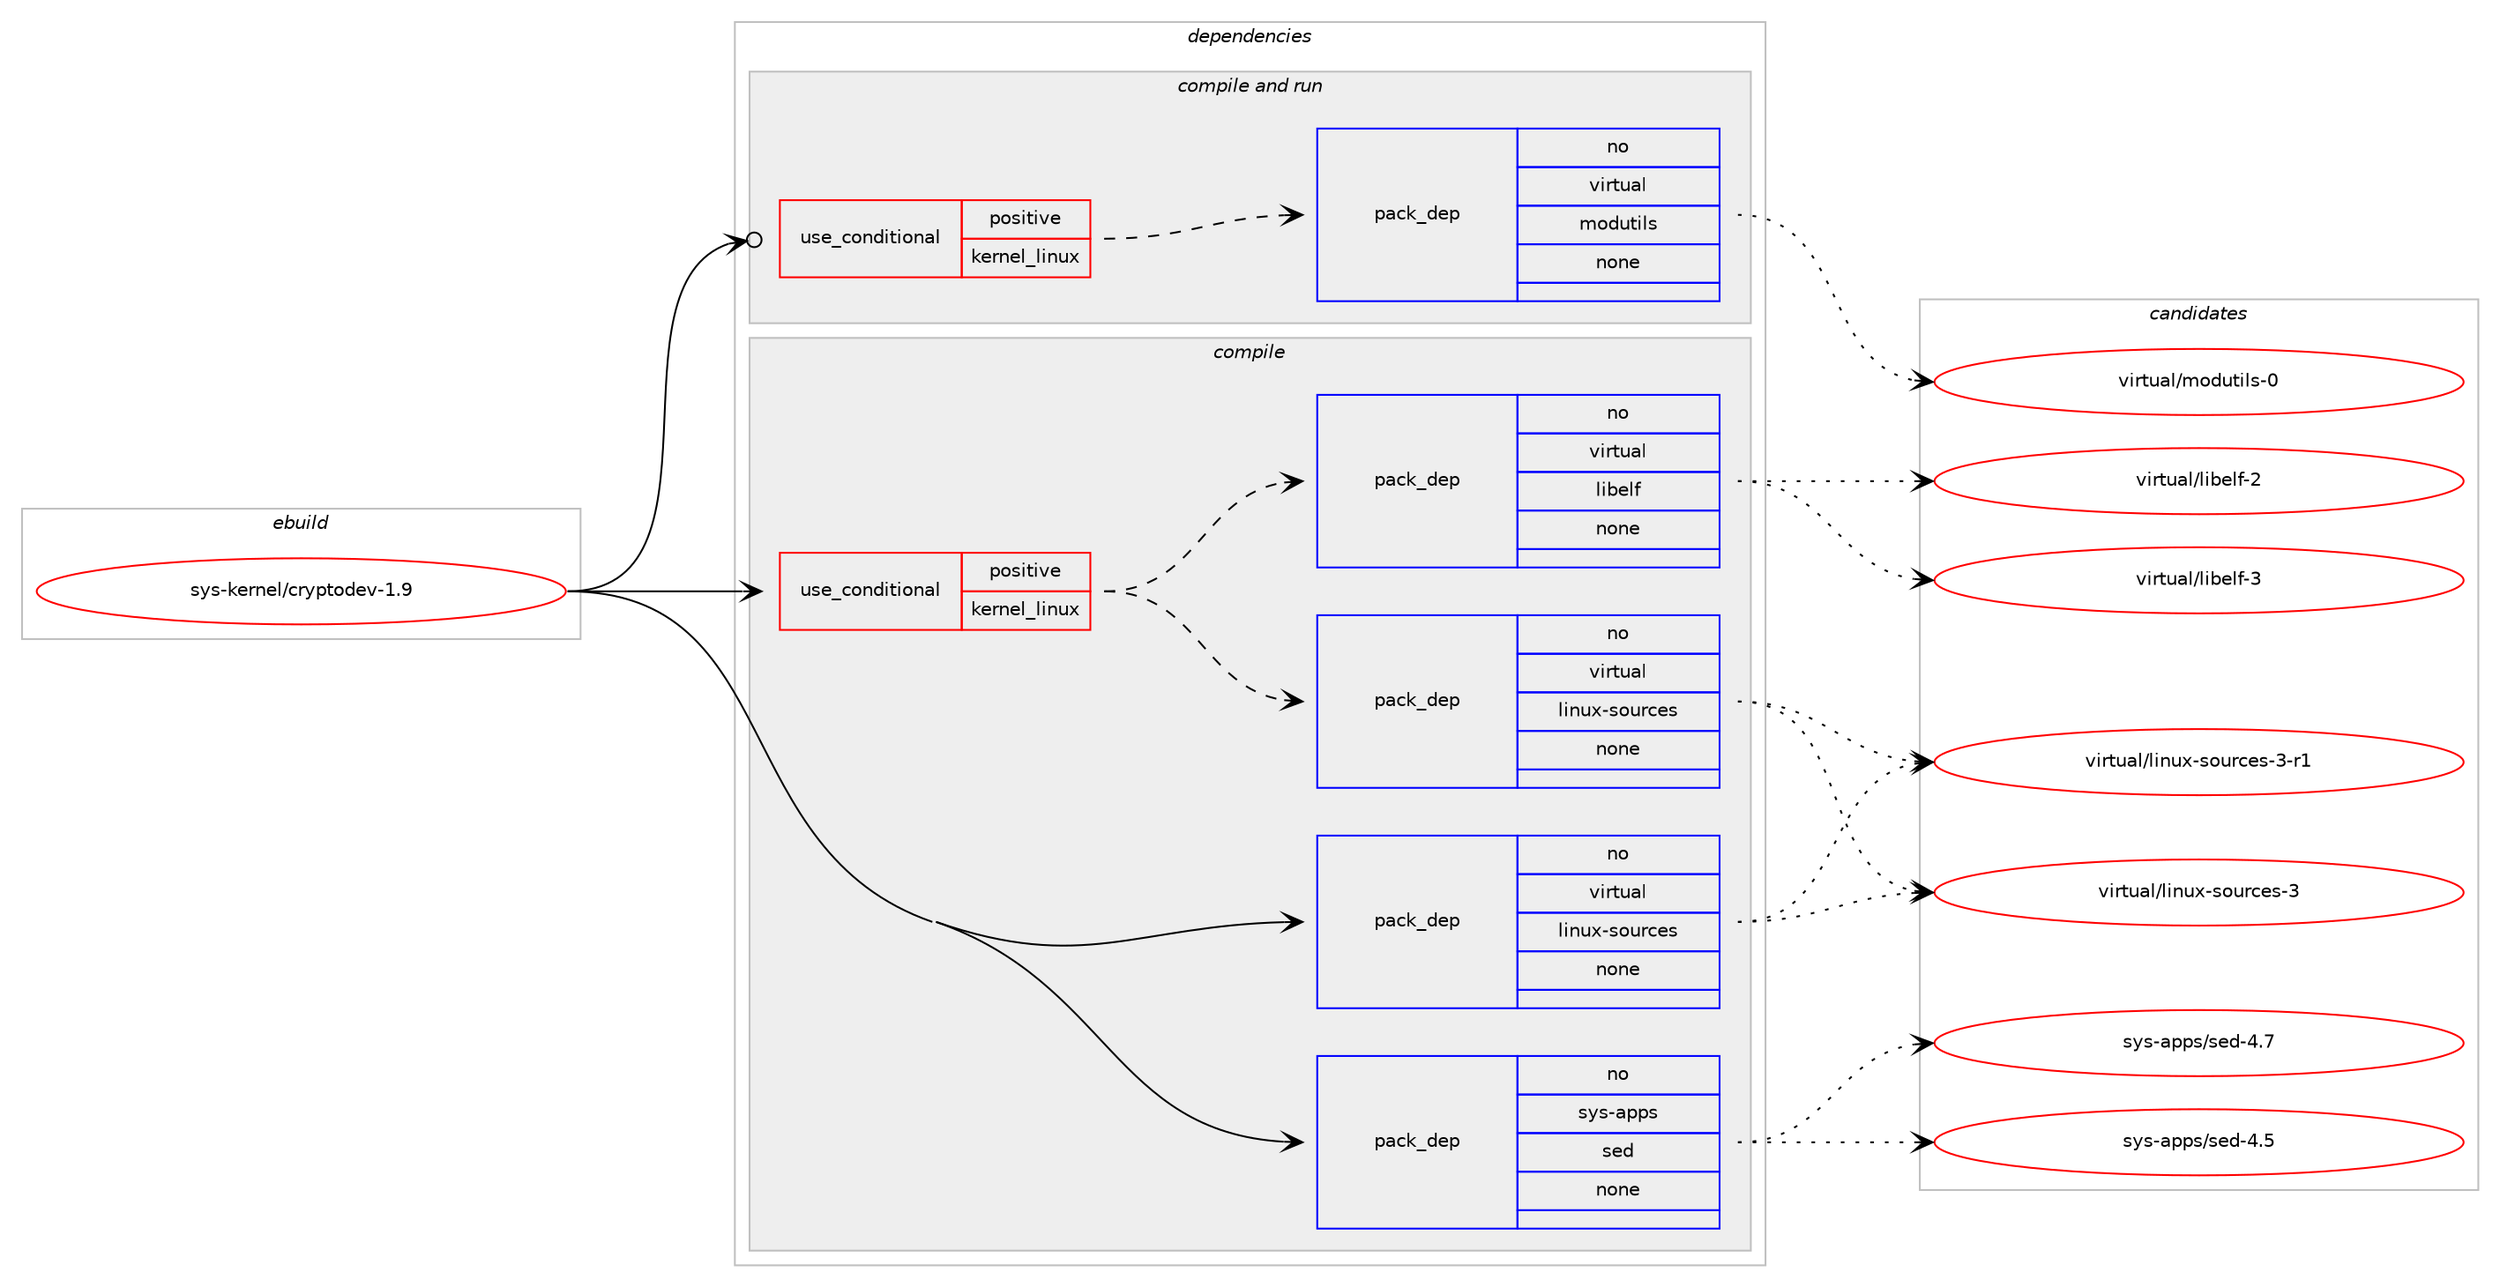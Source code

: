 digraph prolog {

# *************
# Graph options
# *************

newrank=true;
concentrate=true;
compound=true;
graph [rankdir=LR,fontname=Helvetica,fontsize=10,ranksep=1.5];#, ranksep=2.5, nodesep=0.2];
edge  [arrowhead=vee];
node  [fontname=Helvetica,fontsize=10];

# **********
# The ebuild
# **********

subgraph cluster_leftcol {
color=gray;
rank=same;
label=<<i>ebuild</i>>;
id [label="sys-kernel/cryptodev-1.9", color=red, width=4, href="../sys-kernel/cryptodev-1.9.svg"];
}

# ****************
# The dependencies
# ****************

subgraph cluster_midcol {
color=gray;
label=<<i>dependencies</i>>;
subgraph cluster_compile {
fillcolor="#eeeeee";
style=filled;
label=<<i>compile</i>>;
subgraph cond1053 {
dependency6786 [label=<<TABLE BORDER="0" CELLBORDER="1" CELLSPACING="0" CELLPADDING="4"><TR><TD ROWSPAN="3" CELLPADDING="10">use_conditional</TD></TR><TR><TD>positive</TD></TR><TR><TD>kernel_linux</TD></TR></TABLE>>, shape=none, color=red];
subgraph pack5579 {
dependency6787 [label=<<TABLE BORDER="0" CELLBORDER="1" CELLSPACING="0" CELLPADDING="4" WIDTH="220"><TR><TD ROWSPAN="6" CELLPADDING="30">pack_dep</TD></TR><TR><TD WIDTH="110">no</TD></TR><TR><TD>virtual</TD></TR><TR><TD>linux-sources</TD></TR><TR><TD>none</TD></TR><TR><TD></TD></TR></TABLE>>, shape=none, color=blue];
}
dependency6786:e -> dependency6787:w [weight=20,style="dashed",arrowhead="vee"];
subgraph pack5580 {
dependency6788 [label=<<TABLE BORDER="0" CELLBORDER="1" CELLSPACING="0" CELLPADDING="4" WIDTH="220"><TR><TD ROWSPAN="6" CELLPADDING="30">pack_dep</TD></TR><TR><TD WIDTH="110">no</TD></TR><TR><TD>virtual</TD></TR><TR><TD>libelf</TD></TR><TR><TD>none</TD></TR><TR><TD></TD></TR></TABLE>>, shape=none, color=blue];
}
dependency6786:e -> dependency6788:w [weight=20,style="dashed",arrowhead="vee"];
}
id:e -> dependency6786:w [weight=20,style="solid",arrowhead="vee"];
subgraph pack5581 {
dependency6789 [label=<<TABLE BORDER="0" CELLBORDER="1" CELLSPACING="0" CELLPADDING="4" WIDTH="220"><TR><TD ROWSPAN="6" CELLPADDING="30">pack_dep</TD></TR><TR><TD WIDTH="110">no</TD></TR><TR><TD>sys-apps</TD></TR><TR><TD>sed</TD></TR><TR><TD>none</TD></TR><TR><TD></TD></TR></TABLE>>, shape=none, color=blue];
}
id:e -> dependency6789:w [weight=20,style="solid",arrowhead="vee"];
subgraph pack5582 {
dependency6790 [label=<<TABLE BORDER="0" CELLBORDER="1" CELLSPACING="0" CELLPADDING="4" WIDTH="220"><TR><TD ROWSPAN="6" CELLPADDING="30">pack_dep</TD></TR><TR><TD WIDTH="110">no</TD></TR><TR><TD>virtual</TD></TR><TR><TD>linux-sources</TD></TR><TR><TD>none</TD></TR><TR><TD></TD></TR></TABLE>>, shape=none, color=blue];
}
id:e -> dependency6790:w [weight=20,style="solid",arrowhead="vee"];
}
subgraph cluster_compileandrun {
fillcolor="#eeeeee";
style=filled;
label=<<i>compile and run</i>>;
subgraph cond1054 {
dependency6791 [label=<<TABLE BORDER="0" CELLBORDER="1" CELLSPACING="0" CELLPADDING="4"><TR><TD ROWSPAN="3" CELLPADDING="10">use_conditional</TD></TR><TR><TD>positive</TD></TR><TR><TD>kernel_linux</TD></TR></TABLE>>, shape=none, color=red];
subgraph pack5583 {
dependency6792 [label=<<TABLE BORDER="0" CELLBORDER="1" CELLSPACING="0" CELLPADDING="4" WIDTH="220"><TR><TD ROWSPAN="6" CELLPADDING="30">pack_dep</TD></TR><TR><TD WIDTH="110">no</TD></TR><TR><TD>virtual</TD></TR><TR><TD>modutils</TD></TR><TR><TD>none</TD></TR><TR><TD></TD></TR></TABLE>>, shape=none, color=blue];
}
dependency6791:e -> dependency6792:w [weight=20,style="dashed",arrowhead="vee"];
}
id:e -> dependency6791:w [weight=20,style="solid",arrowhead="odotvee"];
}
subgraph cluster_run {
fillcolor="#eeeeee";
style=filled;
label=<<i>run</i>>;
}
}

# **************
# The candidates
# **************

subgraph cluster_choices {
rank=same;
color=gray;
label=<<i>candidates</i>>;

subgraph choice5579 {
color=black;
nodesep=1;
choice118105114116117971084710810511011712045115111117114991011154551 [label="virtual/linux-sources-3", color=red, width=4,href="../virtual/linux-sources-3.svg"];
choice1181051141161179710847108105110117120451151111171149910111545514511449 [label="virtual/linux-sources-3-r1", color=red, width=4,href="../virtual/linux-sources-3-r1.svg"];
dependency6787:e -> choice118105114116117971084710810511011712045115111117114991011154551:w [style=dotted,weight="100"];
dependency6787:e -> choice1181051141161179710847108105110117120451151111171149910111545514511449:w [style=dotted,weight="100"];
}
subgraph choice5580 {
color=black;
nodesep=1;
choice1181051141161179710847108105981011081024550 [label="virtual/libelf-2", color=red, width=4,href="../virtual/libelf-2.svg"];
choice1181051141161179710847108105981011081024551 [label="virtual/libelf-3", color=red, width=4,href="../virtual/libelf-3.svg"];
dependency6788:e -> choice1181051141161179710847108105981011081024550:w [style=dotted,weight="100"];
dependency6788:e -> choice1181051141161179710847108105981011081024551:w [style=dotted,weight="100"];
}
subgraph choice5581 {
color=black;
nodesep=1;
choice11512111545971121121154711510110045524653 [label="sys-apps/sed-4.5", color=red, width=4,href="../sys-apps/sed-4.5.svg"];
choice11512111545971121121154711510110045524655 [label="sys-apps/sed-4.7", color=red, width=4,href="../sys-apps/sed-4.7.svg"];
dependency6789:e -> choice11512111545971121121154711510110045524653:w [style=dotted,weight="100"];
dependency6789:e -> choice11512111545971121121154711510110045524655:w [style=dotted,weight="100"];
}
subgraph choice5582 {
color=black;
nodesep=1;
choice118105114116117971084710810511011712045115111117114991011154551 [label="virtual/linux-sources-3", color=red, width=4,href="../virtual/linux-sources-3.svg"];
choice1181051141161179710847108105110117120451151111171149910111545514511449 [label="virtual/linux-sources-3-r1", color=red, width=4,href="../virtual/linux-sources-3-r1.svg"];
dependency6790:e -> choice118105114116117971084710810511011712045115111117114991011154551:w [style=dotted,weight="100"];
dependency6790:e -> choice1181051141161179710847108105110117120451151111171149910111545514511449:w [style=dotted,weight="100"];
}
subgraph choice5583 {
color=black;
nodesep=1;
choice11810511411611797108471091111001171161051081154548 [label="virtual/modutils-0", color=red, width=4,href="../virtual/modutils-0.svg"];
dependency6792:e -> choice11810511411611797108471091111001171161051081154548:w [style=dotted,weight="100"];
}
}

}
